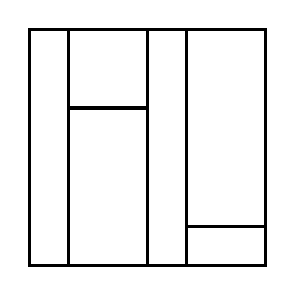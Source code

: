 \begin{tikzpicture}[very thick, scale=.5]
    \draw (0,0) rectangle (1,6);
    \draw (1,4) rectangle (3,6);
    \draw (1,0) rectangle (3,4);
    \draw (3,0) rectangle (4,6);
    \draw (4,1) rectangle (6,6);
    \draw (4,0) rectangle (6,1);
\end{tikzpicture}
